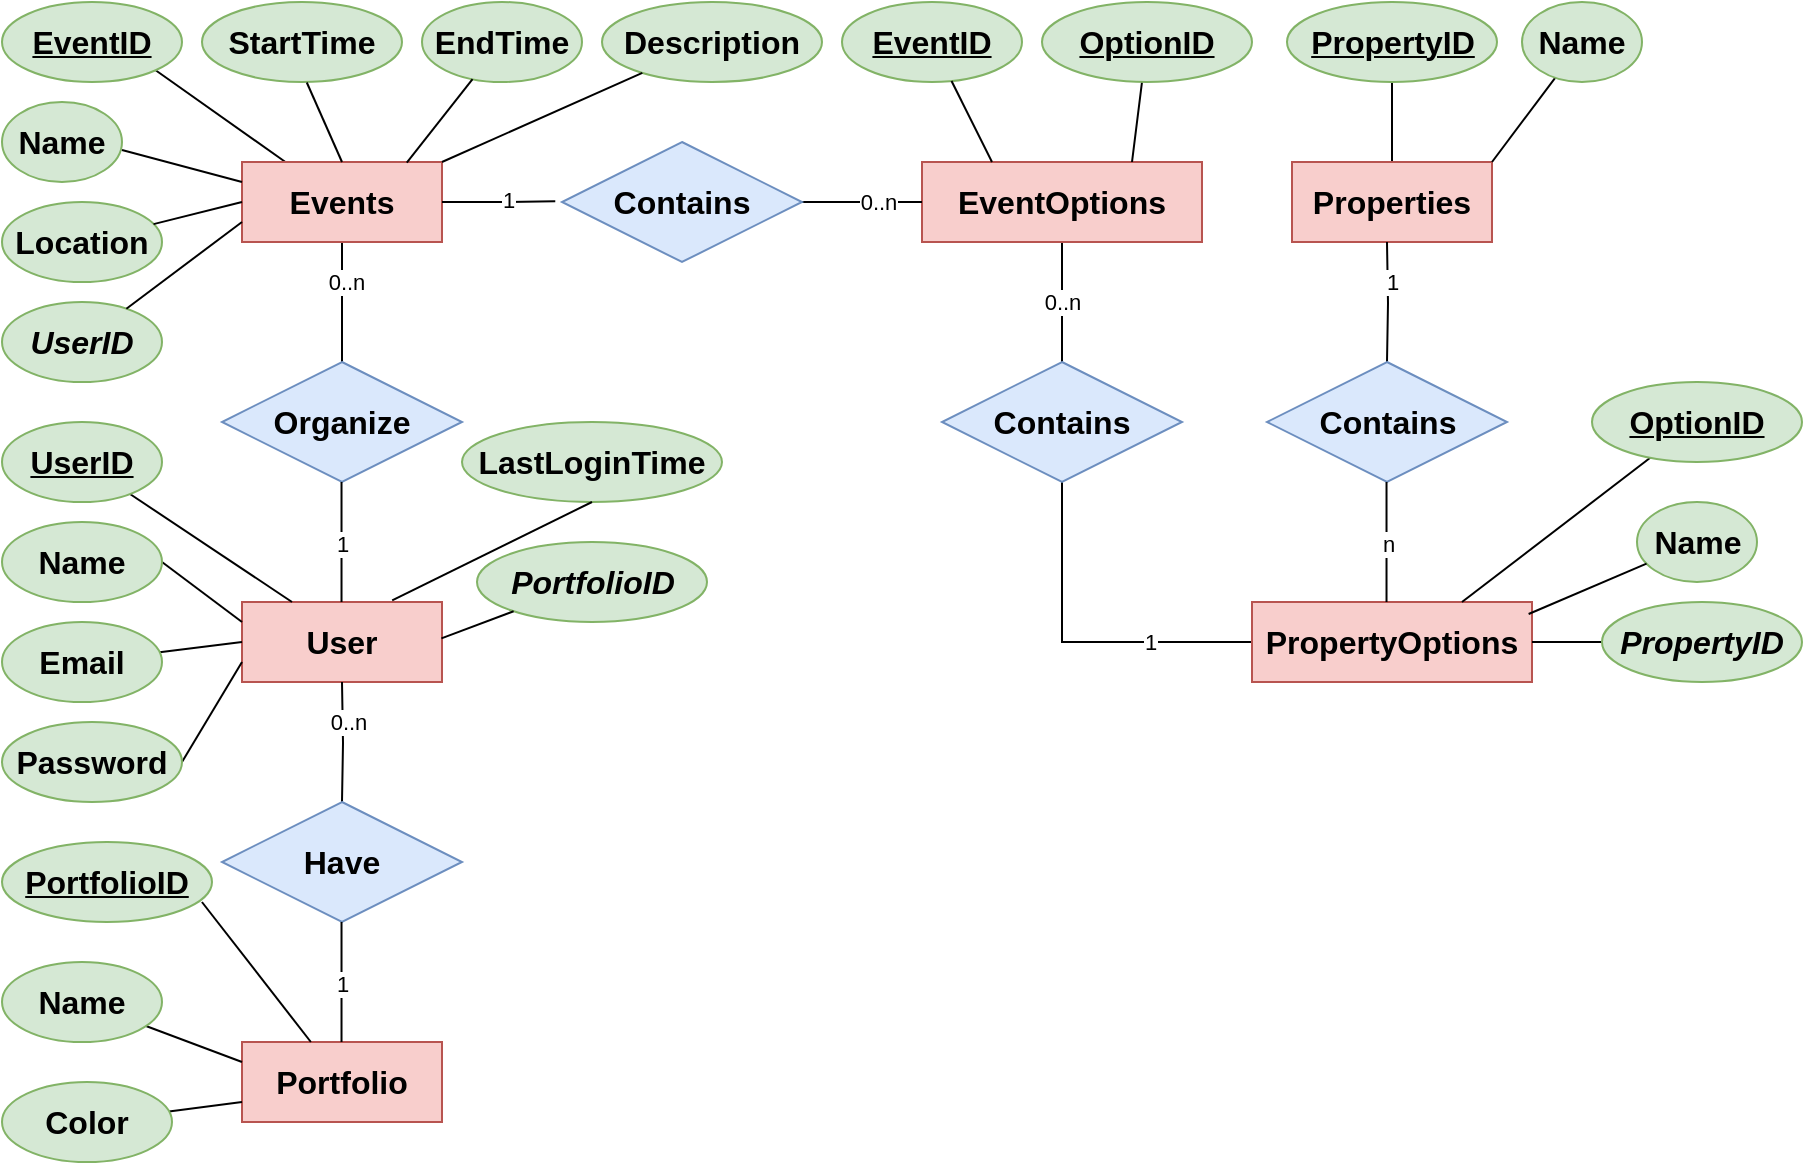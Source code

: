 <mxfile version="22.1.2" type="device">
  <diagram id="R2lEEEUBdFMjLlhIrx00" name="Page-1">
    <mxGraphModel dx="941" dy="581" grid="1" gridSize="10" guides="1" tooltips="1" connect="1" arrows="1" fold="1" page="1" pageScale="1" pageWidth="850" pageHeight="1100" math="0" shadow="0" extFonts="Permanent Marker^https://fonts.googleapis.com/css?family=Permanent+Marker">
      <root>
        <mxCell id="0" />
        <mxCell id="1" parent="0" />
        <mxCell id="8zY7TGZ-dhfSYkGF-3i7-8" style="rounded=0;orthogonalLoop=1;jettySize=auto;html=1;entryX=1;entryY=1;entryDx=0;entryDy=0;strokeWidth=1;endArrow=none;endFill=0;spacing=1;" parent="1" source="8zY7TGZ-dhfSYkGF-3i7-1" target="8zY7TGZ-dhfSYkGF-3i7-2" edge="1">
          <mxGeometry relative="1" as="geometry" />
        </mxCell>
        <mxCell id="8zY7TGZ-dhfSYkGF-3i7-16" style="edgeStyle=orthogonalEdgeStyle;rounded=0;orthogonalLoop=1;jettySize=auto;html=1;entryX=0.5;entryY=0;entryDx=0;entryDy=0;endArrow=none;endFill=0;" parent="1" source="8zY7TGZ-dhfSYkGF-3i7-1" target="8zY7TGZ-dhfSYkGF-3i7-15" edge="1">
          <mxGeometry relative="1" as="geometry" />
        </mxCell>
        <mxCell id="8zY7TGZ-dhfSYkGF-3i7-21" value="0..n" style="edgeLabel;html=1;align=center;verticalAlign=middle;resizable=0;points=[];" parent="8zY7TGZ-dhfSYkGF-3i7-16" vertex="1" connectable="0">
          <mxGeometry x="-0.35" y="2" relative="1" as="geometry">
            <mxPoint as="offset" />
          </mxGeometry>
        </mxCell>
        <mxCell id="8zY7TGZ-dhfSYkGF-3i7-1" value="&lt;font style=&quot;font-size: 16px;&quot;&gt;&lt;b&gt;Events&lt;br&gt;&lt;/b&gt;&lt;/font&gt;" style="whiteSpace=wrap;html=1;align=center;fillColor=#f8cecc;strokeColor=#b85450;" parent="1" vertex="1">
          <mxGeometry x="120" y="80" width="100" height="40" as="geometry" />
        </mxCell>
        <mxCell id="8zY7TGZ-dhfSYkGF-3i7-2" value="&lt;font style=&quot;font-size: 16px;&quot;&gt;&lt;b&gt;EventID&lt;/b&gt;&lt;/font&gt;" style="ellipse;whiteSpace=wrap;html=1;align=center;fontStyle=4;fillColor=#d5e8d4;strokeColor=#82b366;" parent="1" vertex="1">
          <mxGeometry width="90" height="40" as="geometry" />
        </mxCell>
        <mxCell id="8zY7TGZ-dhfSYkGF-3i7-3" value="&lt;font style=&quot;font-size: 16px;&quot;&gt;&lt;b&gt;Name&lt;/b&gt;&lt;/font&gt;" style="ellipse;whiteSpace=wrap;html=1;align=center;fillColor=#d5e8d4;strokeColor=#82b366;" parent="1" vertex="1">
          <mxGeometry y="50" width="60" height="40" as="geometry" />
        </mxCell>
        <mxCell id="8zY7TGZ-dhfSYkGF-3i7-4" value="&lt;font style=&quot;font-size: 16px;&quot;&gt;&lt;b&gt;Location&lt;/b&gt;&lt;/font&gt;" style="ellipse;whiteSpace=wrap;html=1;align=center;fillColor=#d5e8d4;strokeColor=#82b366;" parent="1" vertex="1">
          <mxGeometry y="100" width="80" height="40" as="geometry" />
        </mxCell>
        <mxCell id="8zY7TGZ-dhfSYkGF-3i7-5" value="&lt;font style=&quot;font-size: 16px;&quot;&gt;&lt;b&gt;StartTime&lt;/b&gt;&lt;/font&gt;" style="ellipse;whiteSpace=wrap;html=1;align=center;fillColor=#d5e8d4;strokeColor=#82b366;" parent="1" vertex="1">
          <mxGeometry x="100" width="100" height="40" as="geometry" />
        </mxCell>
        <mxCell id="8zY7TGZ-dhfSYkGF-3i7-6" value="&lt;font style=&quot;font-size: 16px;&quot;&gt;&lt;b&gt;EndTime&lt;/b&gt;&lt;/font&gt;" style="ellipse;whiteSpace=wrap;html=1;align=center;fillColor=#d5e8d4;strokeColor=#82b366;" parent="1" vertex="1">
          <mxGeometry x="210" width="80" height="40" as="geometry" />
        </mxCell>
        <mxCell id="8zY7TGZ-dhfSYkGF-3i7-7" value="&lt;font style=&quot;font-size: 16px;&quot;&gt;&lt;b&gt;&lt;i&gt;UserID&lt;br&gt;&lt;/i&gt;&lt;/b&gt;&lt;/font&gt;" style="ellipse;whiteSpace=wrap;html=1;align=center;fillColor=#d5e8d4;strokeColor=#82b366;" parent="1" vertex="1">
          <mxGeometry y="150" width="80" height="40" as="geometry" />
        </mxCell>
        <mxCell id="8zY7TGZ-dhfSYkGF-3i7-9" style="rounded=0;orthogonalLoop=1;jettySize=auto;html=1;entryX=1;entryY=1;entryDx=0;entryDy=0;strokeWidth=1;endArrow=none;endFill=0;exitX=0;exitY=0.25;exitDx=0;exitDy=0;spacing=1;" parent="1" source="8zY7TGZ-dhfSYkGF-3i7-1" edge="1">
          <mxGeometry relative="1" as="geometry">
            <mxPoint x="125" y="120" as="sourcePoint" />
            <mxPoint x="60" y="74" as="targetPoint" />
          </mxGeometry>
        </mxCell>
        <mxCell id="8zY7TGZ-dhfSYkGF-3i7-10" style="rounded=0;orthogonalLoop=1;jettySize=auto;html=1;strokeWidth=1;endArrow=none;endFill=0;exitX=0;exitY=0.5;exitDx=0;exitDy=0;spacing=1;" parent="1" source="8zY7TGZ-dhfSYkGF-3i7-1" target="8zY7TGZ-dhfSYkGF-3i7-4" edge="1">
          <mxGeometry relative="1" as="geometry">
            <mxPoint x="130" y="100" as="sourcePoint" />
            <mxPoint x="70" y="84" as="targetPoint" />
          </mxGeometry>
        </mxCell>
        <mxCell id="8zY7TGZ-dhfSYkGF-3i7-11" style="rounded=0;orthogonalLoop=1;jettySize=auto;html=1;strokeWidth=1;endArrow=none;endFill=0;exitX=0;exitY=0.75;exitDx=0;exitDy=0;spacing=1;" parent="1" source="8zY7TGZ-dhfSYkGF-3i7-1" target="8zY7TGZ-dhfSYkGF-3i7-7" edge="1">
          <mxGeometry relative="1" as="geometry">
            <mxPoint x="140" y="110" as="sourcePoint" />
            <mxPoint x="80" y="94" as="targetPoint" />
          </mxGeometry>
        </mxCell>
        <mxCell id="8zY7TGZ-dhfSYkGF-3i7-12" style="rounded=0;orthogonalLoop=1;jettySize=auto;html=1;entryX=0.524;entryY=1.006;entryDx=0;entryDy=0;strokeWidth=1;endArrow=none;endFill=0;exitX=0.5;exitY=0;exitDx=0;exitDy=0;entryPerimeter=0;spacing=1;" parent="1" source="8zY7TGZ-dhfSYkGF-3i7-1" target="8zY7TGZ-dhfSYkGF-3i7-5" edge="1">
          <mxGeometry relative="1" as="geometry">
            <mxPoint x="150" y="120" as="sourcePoint" />
            <mxPoint x="90" y="104" as="targetPoint" />
          </mxGeometry>
        </mxCell>
        <mxCell id="8zY7TGZ-dhfSYkGF-3i7-13" style="rounded=0;orthogonalLoop=1;jettySize=auto;html=1;strokeWidth=1;endArrow=none;endFill=0;exitX=0.824;exitY=0.007;exitDx=0;exitDy=0;exitPerimeter=0;spacing=1;" parent="1" source="8zY7TGZ-dhfSYkGF-3i7-1" target="8zY7TGZ-dhfSYkGF-3i7-6" edge="1">
          <mxGeometry relative="1" as="geometry">
            <mxPoint x="180" y="90" as="sourcePoint" />
            <mxPoint x="183" y="50" as="targetPoint" />
          </mxGeometry>
        </mxCell>
        <mxCell id="8zY7TGZ-dhfSYkGF-3i7-14" value="&lt;font style=&quot;font-size: 16px;&quot;&gt;&lt;b&gt;User&lt;br&gt;&lt;/b&gt;&lt;/font&gt;" style="whiteSpace=wrap;html=1;align=center;fillColor=#f8cecc;strokeColor=#b85450;" parent="1" vertex="1">
          <mxGeometry x="120" y="300" width="100" height="40" as="geometry" />
        </mxCell>
        <mxCell id="8zY7TGZ-dhfSYkGF-3i7-15" value="&lt;b&gt;Organize&lt;/b&gt;" style="shape=rhombus;perimeter=rhombusPerimeter;whiteSpace=wrap;html=1;align=center;fillColor=#dae8fc;strokeColor=#6c8ebf;fontSize=16;" parent="1" vertex="1">
          <mxGeometry x="110" y="180" width="120" height="60" as="geometry" />
        </mxCell>
        <mxCell id="8zY7TGZ-dhfSYkGF-3i7-17" style="edgeStyle=orthogonalEdgeStyle;rounded=0;orthogonalLoop=1;jettySize=auto;html=1;entryX=0.5;entryY=0;entryDx=0;entryDy=0;endArrow=none;endFill=0;" parent="1" edge="1">
          <mxGeometry relative="1" as="geometry">
            <mxPoint x="169.76" y="240" as="sourcePoint" />
            <mxPoint x="169.76" y="300" as="targetPoint" />
          </mxGeometry>
        </mxCell>
        <mxCell id="8zY7TGZ-dhfSYkGF-3i7-22" value="1" style="edgeLabel;html=1;align=center;verticalAlign=middle;resizable=0;points=[];" parent="8zY7TGZ-dhfSYkGF-3i7-17" vertex="1" connectable="0">
          <mxGeometry x="0.011" relative="1" as="geometry">
            <mxPoint as="offset" />
          </mxGeometry>
        </mxCell>
        <mxCell id="8zY7TGZ-dhfSYkGF-3i7-23" style="rounded=0;orthogonalLoop=1;jettySize=auto;html=1;entryX=0.25;entryY=0;entryDx=0;entryDy=0;endArrow=none;endFill=0;" parent="1" source="8zY7TGZ-dhfSYkGF-3i7-18" target="8zY7TGZ-dhfSYkGF-3i7-14" edge="1">
          <mxGeometry relative="1" as="geometry" />
        </mxCell>
        <mxCell id="8zY7TGZ-dhfSYkGF-3i7-18" value="&lt;font style=&quot;font-size: 16px;&quot;&gt;&lt;b&gt;UserID&lt;/b&gt;&lt;/font&gt;" style="ellipse;whiteSpace=wrap;html=1;align=center;fontStyle=4;fillColor=#d5e8d4;strokeColor=#82b366;" parent="1" vertex="1">
          <mxGeometry y="210" width="80" height="40" as="geometry" />
        </mxCell>
        <mxCell id="8zY7TGZ-dhfSYkGF-3i7-24" style="rounded=0;orthogonalLoop=1;jettySize=auto;html=1;exitX=1;exitY=0.5;exitDx=0;exitDy=0;entryX=0;entryY=0.25;entryDx=0;entryDy=0;endArrow=none;endFill=0;" parent="1" source="8zY7TGZ-dhfSYkGF-3i7-19" target="8zY7TGZ-dhfSYkGF-3i7-14" edge="1">
          <mxGeometry relative="1" as="geometry" />
        </mxCell>
        <mxCell id="8zY7TGZ-dhfSYkGF-3i7-19" value="&lt;font style=&quot;font-size: 16px;&quot;&gt;&lt;b&gt;Name&lt;/b&gt;&lt;/font&gt;" style="ellipse;whiteSpace=wrap;html=1;align=center;fillColor=#d5e8d4;strokeColor=#82b366;" parent="1" vertex="1">
          <mxGeometry y="260" width="80" height="40" as="geometry" />
        </mxCell>
        <mxCell id="8zY7TGZ-dhfSYkGF-3i7-25" style="rounded=0;orthogonalLoop=1;jettySize=auto;html=1;entryX=0;entryY=0.5;entryDx=0;entryDy=0;endArrow=none;endFill=0;" parent="1" source="8zY7TGZ-dhfSYkGF-3i7-20" target="8zY7TGZ-dhfSYkGF-3i7-14" edge="1">
          <mxGeometry relative="1" as="geometry" />
        </mxCell>
        <mxCell id="8zY7TGZ-dhfSYkGF-3i7-20" value="&lt;font style=&quot;font-size: 16px;&quot;&gt;&lt;b&gt;Email&lt;/b&gt;&lt;/font&gt;" style="ellipse;whiteSpace=wrap;html=1;align=center;fillColor=#d5e8d4;strokeColor=#82b366;" parent="1" vertex="1">
          <mxGeometry y="310" width="80" height="40" as="geometry" />
        </mxCell>
        <mxCell id="8zY7TGZ-dhfSYkGF-3i7-39" style="edgeStyle=orthogonalEdgeStyle;rounded=0;orthogonalLoop=1;jettySize=auto;html=1;entryX=0.5;entryY=1;entryDx=0;entryDy=0;endArrow=none;endFill=0;" parent="1" source="8zY7TGZ-dhfSYkGF-3i7-26" target="8zY7TGZ-dhfSYkGF-3i7-27" edge="1">
          <mxGeometry relative="1" as="geometry" />
        </mxCell>
        <mxCell id="8zY7TGZ-dhfSYkGF-3i7-26" value="&lt;font style=&quot;&quot;&gt;&lt;b&gt;&lt;font style=&quot;font-size: 16px;&quot;&gt;Properties&lt;/font&gt;&lt;/b&gt;&lt;br&gt;&lt;/font&gt;" style="whiteSpace=wrap;html=1;align=center;fillColor=#f8cecc;strokeColor=#b85450;" parent="1" vertex="1">
          <mxGeometry x="645" y="80" width="100" height="40" as="geometry" />
        </mxCell>
        <mxCell id="8zY7TGZ-dhfSYkGF-3i7-27" value="&lt;font style=&quot;font-size: 16px;&quot;&gt;&lt;b&gt;PropertyID&lt;/b&gt;&lt;/font&gt;" style="ellipse;whiteSpace=wrap;html=1;align=center;fontStyle=4;fillColor=#d5e8d4;strokeColor=#82b366;" parent="1" vertex="1">
          <mxGeometry x="642.5" width="105" height="40" as="geometry" />
        </mxCell>
        <mxCell id="8zY7TGZ-dhfSYkGF-3i7-41" style="rounded=0;orthogonalLoop=1;jettySize=auto;html=1;entryX=1;entryY=0;entryDx=0;entryDy=0;endArrow=none;endFill=0;" parent="1" source="8zY7TGZ-dhfSYkGF-3i7-28" target="8zY7TGZ-dhfSYkGF-3i7-26" edge="1">
          <mxGeometry relative="1" as="geometry" />
        </mxCell>
        <mxCell id="8zY7TGZ-dhfSYkGF-3i7-28" value="&lt;font style=&quot;font-size: 16px;&quot;&gt;&lt;b&gt;Name&lt;/b&gt;&lt;/font&gt;" style="ellipse;whiteSpace=wrap;html=1;align=center;fillColor=#d5e8d4;strokeColor=#82b366;" parent="1" vertex="1">
          <mxGeometry x="760" width="60" height="40" as="geometry" />
        </mxCell>
        <mxCell id="8zY7TGZ-dhfSYkGF-3i7-94" style="edgeStyle=orthogonalEdgeStyle;rounded=0;orthogonalLoop=1;jettySize=auto;html=1;endArrow=none;endFill=0;" parent="1" source="8zY7TGZ-dhfSYkGF-3i7-29" target="8zY7TGZ-dhfSYkGF-3i7-92" edge="1">
          <mxGeometry relative="1" as="geometry" />
        </mxCell>
        <mxCell id="8zY7TGZ-dhfSYkGF-3i7-95" value="1" style="edgeLabel;html=1;align=center;verticalAlign=middle;resizable=0;points=[];" parent="8zY7TGZ-dhfSYkGF-3i7-94" vertex="1" connectable="0">
          <mxGeometry x="-0.413" relative="1" as="geometry">
            <mxPoint as="offset" />
          </mxGeometry>
        </mxCell>
        <mxCell id="8zY7TGZ-dhfSYkGF-3i7-29" value="&lt;font style=&quot;&quot;&gt;&lt;b&gt;&lt;font style=&quot;font-size: 16px;&quot;&gt;PropertyOptions&lt;/font&gt;&lt;/b&gt;&lt;br&gt;&lt;/font&gt;" style="whiteSpace=wrap;html=1;align=center;fillColor=#f8cecc;strokeColor=#b85450;" parent="1" vertex="1">
          <mxGeometry x="625" y="300" width="140" height="40" as="geometry" />
        </mxCell>
        <mxCell id="8zY7TGZ-dhfSYkGF-3i7-42" style="rounded=0;orthogonalLoop=1;jettySize=auto;html=1;entryX=0.75;entryY=0;entryDx=0;entryDy=0;endArrow=none;endFill=0;" parent="1" source="8zY7TGZ-dhfSYkGF-3i7-30" target="8zY7TGZ-dhfSYkGF-3i7-29" edge="1">
          <mxGeometry relative="1" as="geometry" />
        </mxCell>
        <mxCell id="8zY7TGZ-dhfSYkGF-3i7-30" value="&lt;font style=&quot;font-size: 16px;&quot;&gt;&lt;b&gt;OptionID&lt;/b&gt;&lt;/font&gt;" style="ellipse;whiteSpace=wrap;html=1;align=center;fontStyle=4;fillColor=#d5e8d4;strokeColor=#82b366;" parent="1" vertex="1">
          <mxGeometry x="795" y="190" width="105" height="40" as="geometry" />
        </mxCell>
        <mxCell id="8zY7TGZ-dhfSYkGF-3i7-31" value="&lt;font style=&quot;font-size: 16px;&quot;&gt;&lt;b&gt;Name&lt;/b&gt;&lt;/font&gt;" style="ellipse;whiteSpace=wrap;html=1;align=center;fillColor=#d5e8d4;strokeColor=#82b366;" parent="1" vertex="1">
          <mxGeometry x="817.5" y="250" width="60" height="40" as="geometry" />
        </mxCell>
        <mxCell id="8zY7TGZ-dhfSYkGF-3i7-44" style="edgeStyle=orthogonalEdgeStyle;rounded=0;orthogonalLoop=1;jettySize=auto;html=1;endArrow=none;endFill=0;" parent="1" source="8zY7TGZ-dhfSYkGF-3i7-32" target="8zY7TGZ-dhfSYkGF-3i7-29" edge="1">
          <mxGeometry relative="1" as="geometry" />
        </mxCell>
        <mxCell id="8zY7TGZ-dhfSYkGF-3i7-32" value="&lt;font style=&quot;font-size: 16px;&quot;&gt;&lt;b&gt;&lt;i&gt;PropertyID&lt;/i&gt;&lt;/b&gt;&lt;/font&gt;" style="ellipse;whiteSpace=wrap;html=1;align=center;fillColor=#d5e8d4;strokeColor=#82b366;" parent="1" vertex="1">
          <mxGeometry x="800" y="300" width="100" height="40" as="geometry" />
        </mxCell>
        <mxCell id="8zY7TGZ-dhfSYkGF-3i7-33" style="edgeStyle=orthogonalEdgeStyle;rounded=0;orthogonalLoop=1;jettySize=auto;html=1;entryX=0.5;entryY=0;entryDx=0;entryDy=0;endArrow=none;endFill=0;" parent="1" target="8zY7TGZ-dhfSYkGF-3i7-35" edge="1">
          <mxGeometry relative="1" as="geometry">
            <mxPoint x="692.5" y="120" as="sourcePoint" />
          </mxGeometry>
        </mxCell>
        <mxCell id="8zY7TGZ-dhfSYkGF-3i7-34" value="1" style="edgeLabel;html=1;align=center;verticalAlign=middle;resizable=0;points=[];" parent="8zY7TGZ-dhfSYkGF-3i7-33" vertex="1" connectable="0">
          <mxGeometry x="-0.35" y="2" relative="1" as="geometry">
            <mxPoint as="offset" />
          </mxGeometry>
        </mxCell>
        <mxCell id="8zY7TGZ-dhfSYkGF-3i7-35" value="&lt;b&gt;Contains&lt;/b&gt;" style="shape=rhombus;perimeter=rhombusPerimeter;whiteSpace=wrap;html=1;align=center;fillColor=#dae8fc;strokeColor=#6c8ebf;fontSize=16;" parent="1" vertex="1">
          <mxGeometry x="632.5" y="180" width="120" height="60" as="geometry" />
        </mxCell>
        <mxCell id="8zY7TGZ-dhfSYkGF-3i7-36" style="edgeStyle=orthogonalEdgeStyle;rounded=0;orthogonalLoop=1;jettySize=auto;html=1;entryX=0.5;entryY=0;entryDx=0;entryDy=0;endArrow=none;endFill=0;" parent="1" edge="1">
          <mxGeometry relative="1" as="geometry">
            <mxPoint x="692.26" y="240" as="sourcePoint" />
            <mxPoint x="692.26" y="300" as="targetPoint" />
          </mxGeometry>
        </mxCell>
        <mxCell id="8zY7TGZ-dhfSYkGF-3i7-37" value="n" style="edgeLabel;html=1;align=center;verticalAlign=middle;resizable=0;points=[];" parent="8zY7TGZ-dhfSYkGF-3i7-36" vertex="1" connectable="0">
          <mxGeometry x="0.011" relative="1" as="geometry">
            <mxPoint as="offset" />
          </mxGeometry>
        </mxCell>
        <mxCell id="8zY7TGZ-dhfSYkGF-3i7-43" style="rounded=0;orthogonalLoop=1;jettySize=auto;html=1;entryX=0.988;entryY=0.15;entryDx=0;entryDy=0;entryPerimeter=0;endArrow=none;endFill=0;" parent="1" source="8zY7TGZ-dhfSYkGF-3i7-31" target="8zY7TGZ-dhfSYkGF-3i7-29" edge="1">
          <mxGeometry relative="1" as="geometry" />
        </mxCell>
        <mxCell id="8zY7TGZ-dhfSYkGF-3i7-93" value="0..n" style="edgeStyle=orthogonalEdgeStyle;rounded=0;orthogonalLoop=1;jettySize=auto;html=1;entryX=0.5;entryY=0;entryDx=0;entryDy=0;endArrow=none;endFill=0;" parent="1" source="8zY7TGZ-dhfSYkGF-3i7-45" target="8zY7TGZ-dhfSYkGF-3i7-92" edge="1">
          <mxGeometry relative="1" as="geometry" />
        </mxCell>
        <mxCell id="8zY7TGZ-dhfSYkGF-3i7-45" value="&lt;font style=&quot;&quot;&gt;&lt;b&gt;&lt;font style=&quot;font-size: 16px;&quot;&gt;EventOptions&lt;/font&gt;&lt;/b&gt;&lt;br&gt;&lt;/font&gt;" style="whiteSpace=wrap;html=1;align=center;fillColor=#f8cecc;strokeColor=#b85450;" parent="1" vertex="1">
          <mxGeometry x="460" y="80" width="140" height="40" as="geometry" />
        </mxCell>
        <mxCell id="8zY7TGZ-dhfSYkGF-3i7-51" style="rounded=0;orthogonalLoop=1;jettySize=auto;html=1;entryX=0;entryY=0.75;entryDx=0;entryDy=0;exitX=1;exitY=0.5;exitDx=0;exitDy=0;endArrow=none;endFill=0;" parent="1" source="8zY7TGZ-dhfSYkGF-3i7-47" target="8zY7TGZ-dhfSYkGF-3i7-14" edge="1">
          <mxGeometry relative="1" as="geometry" />
        </mxCell>
        <mxCell id="8zY7TGZ-dhfSYkGF-3i7-47" value="&lt;font style=&quot;font-size: 16px;&quot;&gt;&lt;b&gt;Password&lt;/b&gt;&lt;/font&gt;" style="ellipse;whiteSpace=wrap;html=1;align=center;fillColor=#d5e8d4;strokeColor=#82b366;" parent="1" vertex="1">
          <mxGeometry y="360" width="90" height="40" as="geometry" />
        </mxCell>
        <mxCell id="8zY7TGZ-dhfSYkGF-3i7-53" value="&lt;span style=&quot;font-size: 16px;&quot;&gt;&lt;b&gt;LastLoginTime&lt;/b&gt;&lt;/span&gt;" style="ellipse;whiteSpace=wrap;html=1;align=center;fillColor=#d5e8d4;strokeColor=#82b366;" parent="1" vertex="1">
          <mxGeometry x="230" y="210" width="130" height="40" as="geometry" />
        </mxCell>
        <mxCell id="8zY7TGZ-dhfSYkGF-3i7-54" style="rounded=0;orthogonalLoop=1;jettySize=auto;html=1;entryX=0.5;entryY=1;entryDx=0;entryDy=0;endArrow=none;endFill=0;exitX=0.751;exitY=-0.02;exitDx=0;exitDy=0;exitPerimeter=0;" parent="1" source="8zY7TGZ-dhfSYkGF-3i7-14" target="8zY7TGZ-dhfSYkGF-3i7-53" edge="1">
          <mxGeometry relative="1" as="geometry" />
        </mxCell>
        <mxCell id="8zY7TGZ-dhfSYkGF-3i7-55" value="&lt;font style=&quot;font-size: 16px;&quot;&gt;&lt;b&gt;&lt;i&gt;PortfolioID&lt;br&gt;&lt;/i&gt;&lt;/b&gt;&lt;/font&gt;" style="ellipse;whiteSpace=wrap;html=1;align=center;fillColor=#d5e8d4;strokeColor=#82b366;" parent="1" vertex="1">
          <mxGeometry x="237.5" y="270" width="115" height="40" as="geometry" />
        </mxCell>
        <mxCell id="8zY7TGZ-dhfSYkGF-3i7-56" style="rounded=0;orthogonalLoop=1;jettySize=auto;html=1;entryX=0.997;entryY=0.455;entryDx=0;entryDy=0;entryPerimeter=0;endArrow=none;endFill=0;" parent="1" source="8zY7TGZ-dhfSYkGF-3i7-55" target="8zY7TGZ-dhfSYkGF-3i7-14" edge="1">
          <mxGeometry relative="1" as="geometry" />
        </mxCell>
        <mxCell id="8zY7TGZ-dhfSYkGF-3i7-57" value="&lt;font style=&quot;font-size: 16px;&quot;&gt;&lt;b&gt;Portfolio&lt;br&gt;&lt;/b&gt;&lt;/font&gt;" style="whiteSpace=wrap;html=1;align=center;fillColor=#f8cecc;strokeColor=#b85450;" parent="1" vertex="1">
          <mxGeometry x="120" y="520" width="100" height="40" as="geometry" />
        </mxCell>
        <mxCell id="8zY7TGZ-dhfSYkGF-3i7-60" value="&lt;font style=&quot;font-size: 16px;&quot;&gt;&lt;b&gt;PortfolioID&lt;/b&gt;&lt;/font&gt;" style="ellipse;whiteSpace=wrap;html=1;align=center;fontStyle=4;fillColor=#d5e8d4;strokeColor=#82b366;" parent="1" vertex="1">
          <mxGeometry y="420" width="105" height="40" as="geometry" />
        </mxCell>
        <mxCell id="8zY7TGZ-dhfSYkGF-3i7-69" style="rounded=0;orthogonalLoop=1;jettySize=auto;html=1;entryX=0;entryY=0.25;entryDx=0;entryDy=0;endArrow=none;endFill=0;" parent="1" source="8zY7TGZ-dhfSYkGF-3i7-61" target="8zY7TGZ-dhfSYkGF-3i7-57" edge="1">
          <mxGeometry relative="1" as="geometry" />
        </mxCell>
        <mxCell id="8zY7TGZ-dhfSYkGF-3i7-61" value="&lt;font style=&quot;font-size: 16px;&quot;&gt;&lt;b&gt;Name&lt;/b&gt;&lt;/font&gt;" style="ellipse;whiteSpace=wrap;html=1;align=center;fillColor=#d5e8d4;strokeColor=#82b366;" parent="1" vertex="1">
          <mxGeometry y="480" width="80" height="40" as="geometry" />
        </mxCell>
        <mxCell id="8zY7TGZ-dhfSYkGF-3i7-70" style="rounded=0;orthogonalLoop=1;jettySize=auto;html=1;entryX=0;entryY=0.75;entryDx=0;entryDy=0;endArrow=none;endFill=0;" parent="1" source="8zY7TGZ-dhfSYkGF-3i7-62" target="8zY7TGZ-dhfSYkGF-3i7-57" edge="1">
          <mxGeometry relative="1" as="geometry" />
        </mxCell>
        <mxCell id="8zY7TGZ-dhfSYkGF-3i7-62" value="&lt;font style=&quot;font-size: 16px;&quot;&gt;&lt;b&gt;Color&lt;/b&gt;&lt;/font&gt;" style="ellipse;whiteSpace=wrap;html=1;align=center;fillColor=#d5e8d4;strokeColor=#82b366;" parent="1" vertex="1">
          <mxGeometry y="540" width="85" height="40" as="geometry" />
        </mxCell>
        <mxCell id="8zY7TGZ-dhfSYkGF-3i7-63" style="edgeStyle=orthogonalEdgeStyle;rounded=0;orthogonalLoop=1;jettySize=auto;html=1;entryX=0.5;entryY=0;entryDx=0;entryDy=0;endArrow=none;endFill=0;" parent="1" target="8zY7TGZ-dhfSYkGF-3i7-65" edge="1">
          <mxGeometry relative="1" as="geometry">
            <mxPoint x="170" y="340" as="sourcePoint" />
          </mxGeometry>
        </mxCell>
        <mxCell id="8zY7TGZ-dhfSYkGF-3i7-64" value="0..n" style="edgeLabel;html=1;align=center;verticalAlign=middle;resizable=0;points=[];" parent="8zY7TGZ-dhfSYkGF-3i7-63" vertex="1" connectable="0">
          <mxGeometry x="-0.35" y="2" relative="1" as="geometry">
            <mxPoint as="offset" />
          </mxGeometry>
        </mxCell>
        <mxCell id="8zY7TGZ-dhfSYkGF-3i7-65" value="&lt;b&gt;Have&lt;/b&gt;" style="shape=rhombus;perimeter=rhombusPerimeter;whiteSpace=wrap;html=1;align=center;fillColor=#dae8fc;strokeColor=#6c8ebf;fontSize=16;" parent="1" vertex="1">
          <mxGeometry x="110" y="400" width="120" height="60" as="geometry" />
        </mxCell>
        <mxCell id="8zY7TGZ-dhfSYkGF-3i7-66" style="edgeStyle=orthogonalEdgeStyle;rounded=0;orthogonalLoop=1;jettySize=auto;html=1;entryX=0.5;entryY=0;entryDx=0;entryDy=0;endArrow=none;endFill=0;" parent="1" edge="1">
          <mxGeometry relative="1" as="geometry">
            <mxPoint x="169.76" y="460" as="sourcePoint" />
            <mxPoint x="169.76" y="520" as="targetPoint" />
          </mxGeometry>
        </mxCell>
        <mxCell id="8zY7TGZ-dhfSYkGF-3i7-67" value="1" style="edgeLabel;html=1;align=center;verticalAlign=middle;resizable=0;points=[];" parent="8zY7TGZ-dhfSYkGF-3i7-66" vertex="1" connectable="0">
          <mxGeometry x="0.011" relative="1" as="geometry">
            <mxPoint as="offset" />
          </mxGeometry>
        </mxCell>
        <mxCell id="8zY7TGZ-dhfSYkGF-3i7-68" style="rounded=0;orthogonalLoop=1;jettySize=auto;html=1;entryX=0.952;entryY=0.75;entryDx=0;entryDy=0;entryPerimeter=0;endArrow=none;endFill=0;" parent="1" source="8zY7TGZ-dhfSYkGF-3i7-57" target="8zY7TGZ-dhfSYkGF-3i7-60" edge="1">
          <mxGeometry relative="1" as="geometry" />
        </mxCell>
        <mxCell id="8zY7TGZ-dhfSYkGF-3i7-80" value="&lt;font style=&quot;font-size: 16px;&quot;&gt;&lt;b&gt;Description&lt;/b&gt;&lt;/font&gt;" style="ellipse;whiteSpace=wrap;html=1;align=center;fillColor=#d5e8d4;strokeColor=#82b366;" parent="1" vertex="1">
          <mxGeometry x="300" width="110" height="40" as="geometry" />
        </mxCell>
        <mxCell id="8zY7TGZ-dhfSYkGF-3i7-81" style="rounded=0;orthogonalLoop=1;jettySize=auto;html=1;entryX=1;entryY=0;entryDx=0;entryDy=0;endArrow=none;endFill=0;" parent="1" source="8zY7TGZ-dhfSYkGF-3i7-80" target="8zY7TGZ-dhfSYkGF-3i7-1" edge="1">
          <mxGeometry relative="1" as="geometry" />
        </mxCell>
        <mxCell id="8zY7TGZ-dhfSYkGF-3i7-85" style="edgeStyle=orthogonalEdgeStyle;rounded=0;orthogonalLoop=1;jettySize=auto;html=1;exitX=1;exitY=0.5;exitDx=0;exitDy=0;entryX=0;entryY=0.5;entryDx=0;entryDy=0;endArrow=none;endFill=0;" parent="1" source="8zY7TGZ-dhfSYkGF-3i7-82" target="8zY7TGZ-dhfSYkGF-3i7-45" edge="1">
          <mxGeometry relative="1" as="geometry" />
        </mxCell>
        <mxCell id="8zY7TGZ-dhfSYkGF-3i7-86" value="0..n" style="edgeLabel;html=1;align=center;verticalAlign=middle;resizable=0;points=[];" parent="8zY7TGZ-dhfSYkGF-3i7-85" vertex="1" connectable="0">
          <mxGeometry x="0.246" relative="1" as="geometry">
            <mxPoint as="offset" />
          </mxGeometry>
        </mxCell>
        <mxCell id="8zY7TGZ-dhfSYkGF-3i7-82" value="&lt;b&gt;Contains&lt;/b&gt;" style="shape=rhombus;perimeter=rhombusPerimeter;whiteSpace=wrap;html=1;align=center;fillColor=#dae8fc;strokeColor=#6c8ebf;fontSize=16;" parent="1" vertex="1">
          <mxGeometry x="280" y="70" width="120" height="60" as="geometry" />
        </mxCell>
        <mxCell id="8zY7TGZ-dhfSYkGF-3i7-83" style="edgeStyle=orthogonalEdgeStyle;rounded=0;orthogonalLoop=1;jettySize=auto;html=1;entryX=-0.028;entryY=0.494;entryDx=0;entryDy=0;entryPerimeter=0;endArrow=none;endFill=0;" parent="1" source="8zY7TGZ-dhfSYkGF-3i7-1" target="8zY7TGZ-dhfSYkGF-3i7-82" edge="1">
          <mxGeometry relative="1" as="geometry" />
        </mxCell>
        <mxCell id="8zY7TGZ-dhfSYkGF-3i7-84" value="1" style="edgeLabel;html=1;align=center;verticalAlign=middle;resizable=0;points=[];" parent="8zY7TGZ-dhfSYkGF-3i7-83" vertex="1" connectable="0">
          <mxGeometry x="0.159" y="1" relative="1" as="geometry">
            <mxPoint as="offset" />
          </mxGeometry>
        </mxCell>
        <mxCell id="8zY7TGZ-dhfSYkGF-3i7-87" value="&lt;font style=&quot;font-size: 16px;&quot;&gt;&lt;b&gt;EventID&lt;/b&gt;&lt;/font&gt;" style="ellipse;whiteSpace=wrap;html=1;align=center;fontStyle=4;fillColor=#d5e8d4;strokeColor=#82b366;" parent="1" vertex="1">
          <mxGeometry x="420" width="90" height="40" as="geometry" />
        </mxCell>
        <mxCell id="8zY7TGZ-dhfSYkGF-3i7-88" style="rounded=0;orthogonalLoop=1;jettySize=auto;html=1;entryX=0.25;entryY=0;entryDx=0;entryDy=0;endArrow=none;endFill=0;" parent="1" source="8zY7TGZ-dhfSYkGF-3i7-87" target="8zY7TGZ-dhfSYkGF-3i7-45" edge="1">
          <mxGeometry relative="1" as="geometry" />
        </mxCell>
        <mxCell id="8zY7TGZ-dhfSYkGF-3i7-90" style="rounded=0;orthogonalLoop=1;jettySize=auto;html=1;entryX=0.75;entryY=0;entryDx=0;entryDy=0;endArrow=none;endFill=0;" parent="1" source="8zY7TGZ-dhfSYkGF-3i7-89" target="8zY7TGZ-dhfSYkGF-3i7-45" edge="1">
          <mxGeometry relative="1" as="geometry" />
        </mxCell>
        <mxCell id="8zY7TGZ-dhfSYkGF-3i7-89" value="&lt;font style=&quot;font-size: 16px;&quot;&gt;&lt;b&gt;OptionID&lt;/b&gt;&lt;/font&gt;" style="ellipse;whiteSpace=wrap;html=1;align=center;fontStyle=4;fillColor=#d5e8d4;strokeColor=#82b366;" parent="1" vertex="1">
          <mxGeometry x="520" width="105" height="40" as="geometry" />
        </mxCell>
        <mxCell id="8zY7TGZ-dhfSYkGF-3i7-92" value="&lt;b&gt;Contains&lt;/b&gt;" style="shape=rhombus;perimeter=rhombusPerimeter;whiteSpace=wrap;html=1;align=center;fillColor=#dae8fc;strokeColor=#6c8ebf;fontSize=16;" parent="1" vertex="1">
          <mxGeometry x="470" y="180" width="120" height="60" as="geometry" />
        </mxCell>
      </root>
    </mxGraphModel>
  </diagram>
</mxfile>
